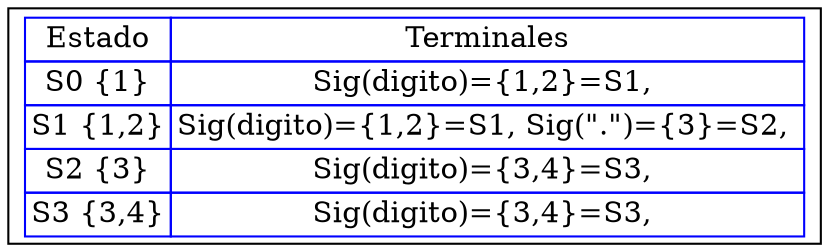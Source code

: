 digraph G{
rankdir=UD
node[shape=box]
concentrate=true
nodo0 [ label =<<table border='0' cellborder='1' color='blue' cellspacing='0'>
<tr><td>Estado</td><td>Terminales</td></tr>

<tr><td>S0 {1}</td><td>Sig(digito)={1,2}=S1, </td></tr>

<tr><td>S1 {1,2}</td><td>Sig(digito)={1,2}=S1, Sig(".")={3}=S2, </td></tr>

<tr><td>S2 {3}</td><td>Sig(digito)={3,4}=S3, </td></tr>

<tr><td>S3 {3,4}</td><td>Sig(digito)={3,4}=S3, </td></tr>

</table>
>];

}
